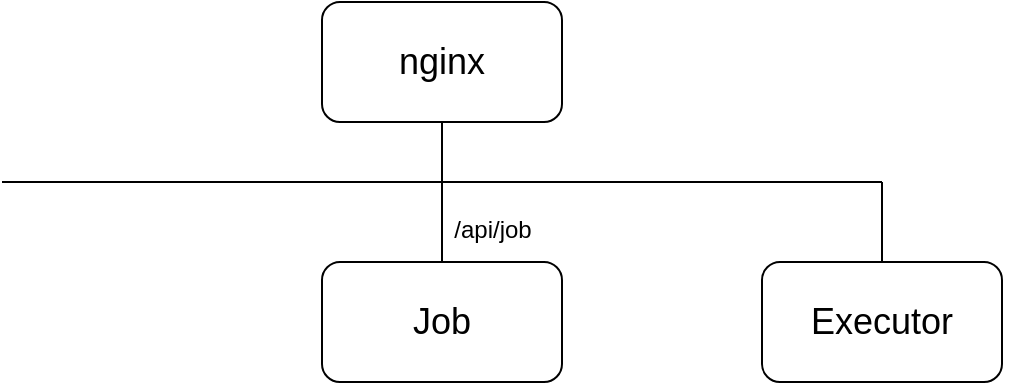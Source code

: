<mxfile version="12.9.3" type="github">
  <diagram id="zH4H9155Tw1rz2SKY_Bd" name="第 1 页">
    <mxGraphModel dx="868" dy="450" grid="1" gridSize="10" guides="1" tooltips="1" connect="1" arrows="1" fold="1" page="1" pageScale="1" pageWidth="827" pageHeight="1169" math="0" shadow="0">
      <root>
        <mxCell id="0" />
        <mxCell id="1" parent="0" />
        <mxCell id="-4L1sWwmFPK1ajYUpPo9-1" value="&lt;font style=&quot;font-size: 18px&quot;&gt;nginx&lt;/font&gt;" style="rounded=1;whiteSpace=wrap;html=1;" parent="1" vertex="1">
          <mxGeometry x="320" y="70" width="120" height="60" as="geometry" />
        </mxCell>
        <mxCell id="-4L1sWwmFPK1ajYUpPo9-2" value="" style="endArrow=none;html=1;" parent="1" edge="1">
          <mxGeometry width="50" height="50" relative="1" as="geometry">
            <mxPoint x="160" y="160" as="sourcePoint" />
            <mxPoint x="600" y="160" as="targetPoint" />
          </mxGeometry>
        </mxCell>
        <mxCell id="-4L1sWwmFPK1ajYUpPo9-3" value="&lt;font style=&quot;font-size: 18px&quot;&gt;Job&lt;/font&gt;" style="rounded=1;whiteSpace=wrap;html=1;" parent="1" vertex="1">
          <mxGeometry x="320" y="200" width="120" height="60" as="geometry" />
        </mxCell>
        <mxCell id="-4L1sWwmFPK1ajYUpPo9-4" value="" style="endArrow=none;html=1;entryX=0.5;entryY=1;entryDx=0;entryDy=0;" parent="1" source="-4L1sWwmFPK1ajYUpPo9-3" target="-4L1sWwmFPK1ajYUpPo9-1" edge="1">
          <mxGeometry width="50" height="50" relative="1" as="geometry">
            <mxPoint x="390" y="260" as="sourcePoint" />
            <mxPoint x="440" y="210" as="targetPoint" />
          </mxGeometry>
        </mxCell>
        <mxCell id="-4L1sWwmFPK1ajYUpPo9-5" value="&lt;font style=&quot;font-size: 18px&quot;&gt;Executor&lt;/font&gt;" style="rounded=1;whiteSpace=wrap;html=1;" parent="1" vertex="1">
          <mxGeometry x="540" y="200" width="120" height="60" as="geometry" />
        </mxCell>
        <mxCell id="-4L1sWwmFPK1ajYUpPo9-6" value="" style="endArrow=none;html=1;" parent="1" source="-4L1sWwmFPK1ajYUpPo9-5" edge="1">
          <mxGeometry width="50" height="50" relative="1" as="geometry">
            <mxPoint x="390" y="260" as="sourcePoint" />
            <mxPoint x="600" y="160" as="targetPoint" />
          </mxGeometry>
        </mxCell>
        <mxCell id="ifOsP8suCJgth88HL_sG-1" value="/api/job" style="text;html=1;align=center;verticalAlign=middle;resizable=0;points=[];autosize=1;" vertex="1" parent="1">
          <mxGeometry x="380" y="174" width="50" height="20" as="geometry" />
        </mxCell>
        <mxCell id="ifOsP8suCJgth88HL_sG-2" value="&lt;font color=&quot;rgba(0, 0, 0, 0)&quot; face=&quot;monospace&quot;&gt;&lt;span style=&quot;font-size: 0px&quot;&gt;/api/&lt;/span&gt;&lt;/font&gt;" style="text;html=1;align=center;verticalAlign=middle;resizable=0;points=[];autosize=1;" vertex="1" parent="1">
          <mxGeometry x="656" y="174" width="20" height="20" as="geometry" />
        </mxCell>
      </root>
    </mxGraphModel>
  </diagram>
</mxfile>
